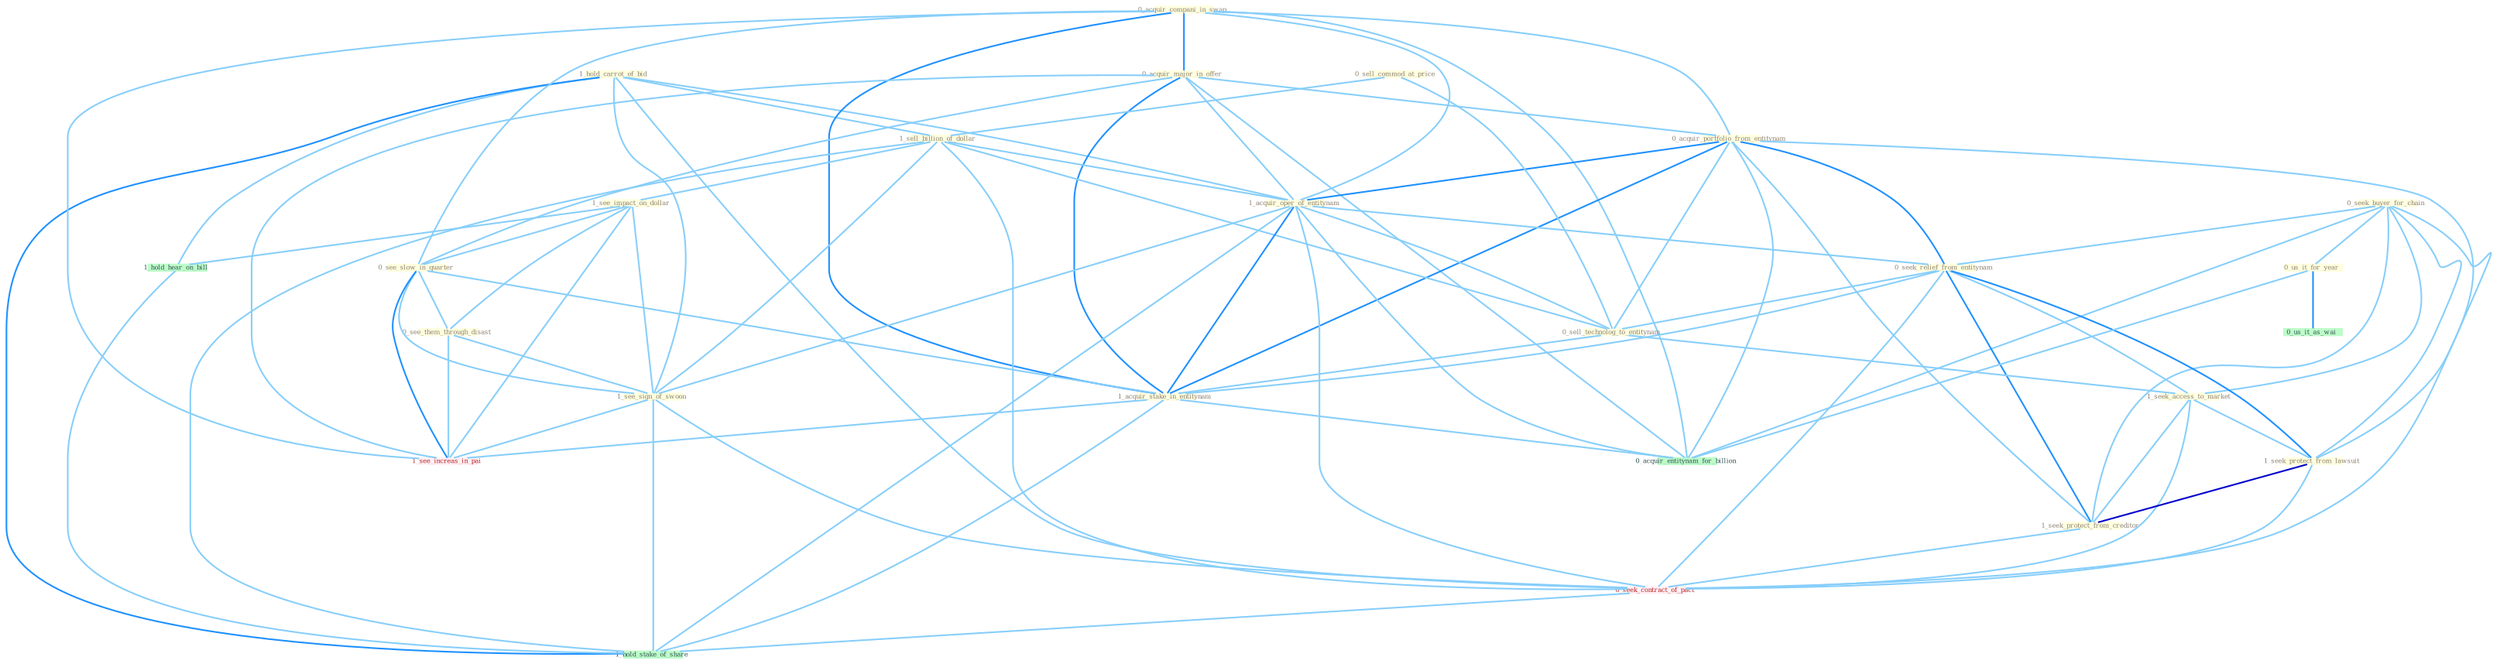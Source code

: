Graph G{ 
    node
    [shape=polygon,style=filled,width=.5,height=.06,color="#BDFCC9",fixedsize=true,fontsize=4,
    fontcolor="#2f4f4f"];
    {node
    [color="#ffffe0", fontcolor="#8b7d6b"] "1_hold_carrot_of_bid " "0_acquir_compani_in_swap " "0_acquir_major_in_offer " "0_acquir_portfolio_from_entitynam " "0_sell_commod_at_price " "0_seek_buyer_for_chain " "1_sell_billion_of_dollar " "1_acquir_oper_of_entitynam " "0_seek_relief_from_entitynam " "0_sell_technolog_to_entitynam " "1_see_impact_on_dollar " "0_see_slow_in_quarter " "1_acquir_stake_in_entitynam " "0_us_it_for_year " "1_seek_access_to_market " "1_seek_protect_from_lawsuit " "0_see_them_through_disast " "1_see_sign_of_swoon " "1_seek_protect_from_creditor "}
{node [color="#fff0f5", fontcolor="#b22222"] "0_seek_contract_of_pact " "1_see_increas_in_pai "}
edge [color="#B0E2FF"];

	"1_hold_carrot_of_bid " -- "1_sell_billion_of_dollar " [w="1", color="#87cefa" ];
	"1_hold_carrot_of_bid " -- "1_acquir_oper_of_entitynam " [w="1", color="#87cefa" ];
	"1_hold_carrot_of_bid " -- "1_see_sign_of_swoon " [w="1", color="#87cefa" ];
	"1_hold_carrot_of_bid " -- "0_seek_contract_of_pact " [w="1", color="#87cefa" ];
	"1_hold_carrot_of_bid " -- "1_hold_hear_on_bill " [w="1", color="#87cefa" ];
	"1_hold_carrot_of_bid " -- "1_hold_stake_of_share " [w="2", color="#1e90ff" , len=0.8];
	"0_acquir_compani_in_swap " -- "0_acquir_major_in_offer " [w="2", color="#1e90ff" , len=0.8];
	"0_acquir_compani_in_swap " -- "0_acquir_portfolio_from_entitynam " [w="1", color="#87cefa" ];
	"0_acquir_compani_in_swap " -- "1_acquir_oper_of_entitynam " [w="1", color="#87cefa" ];
	"0_acquir_compani_in_swap " -- "0_see_slow_in_quarter " [w="1", color="#87cefa" ];
	"0_acquir_compani_in_swap " -- "1_acquir_stake_in_entitynam " [w="2", color="#1e90ff" , len=0.8];
	"0_acquir_compani_in_swap " -- "0_acquir_entitynam_for_billion " [w="1", color="#87cefa" ];
	"0_acquir_compani_in_swap " -- "1_see_increas_in_pai " [w="1", color="#87cefa" ];
	"0_acquir_major_in_offer " -- "0_acquir_portfolio_from_entitynam " [w="1", color="#87cefa" ];
	"0_acquir_major_in_offer " -- "1_acquir_oper_of_entitynam " [w="1", color="#87cefa" ];
	"0_acquir_major_in_offer " -- "0_see_slow_in_quarter " [w="1", color="#87cefa" ];
	"0_acquir_major_in_offer " -- "1_acquir_stake_in_entitynam " [w="2", color="#1e90ff" , len=0.8];
	"0_acquir_major_in_offer " -- "0_acquir_entitynam_for_billion " [w="1", color="#87cefa" ];
	"0_acquir_major_in_offer " -- "1_see_increas_in_pai " [w="1", color="#87cefa" ];
	"0_acquir_portfolio_from_entitynam " -- "1_acquir_oper_of_entitynam " [w="2", color="#1e90ff" , len=0.8];
	"0_acquir_portfolio_from_entitynam " -- "0_seek_relief_from_entitynam " [w="2", color="#1e90ff" , len=0.8];
	"0_acquir_portfolio_from_entitynam " -- "0_sell_technolog_to_entitynam " [w="1", color="#87cefa" ];
	"0_acquir_portfolio_from_entitynam " -- "1_acquir_stake_in_entitynam " [w="2", color="#1e90ff" , len=0.8];
	"0_acquir_portfolio_from_entitynam " -- "1_seek_protect_from_lawsuit " [w="1", color="#87cefa" ];
	"0_acquir_portfolio_from_entitynam " -- "1_seek_protect_from_creditor " [w="1", color="#87cefa" ];
	"0_acquir_portfolio_from_entitynam " -- "0_acquir_entitynam_for_billion " [w="1", color="#87cefa" ];
	"0_sell_commod_at_price " -- "1_sell_billion_of_dollar " [w="1", color="#87cefa" ];
	"0_sell_commod_at_price " -- "0_sell_technolog_to_entitynam " [w="1", color="#87cefa" ];
	"0_seek_buyer_for_chain " -- "0_seek_relief_from_entitynam " [w="1", color="#87cefa" ];
	"0_seek_buyer_for_chain " -- "0_us_it_for_year " [w="1", color="#87cefa" ];
	"0_seek_buyer_for_chain " -- "1_seek_access_to_market " [w="1", color="#87cefa" ];
	"0_seek_buyer_for_chain " -- "1_seek_protect_from_lawsuit " [w="1", color="#87cefa" ];
	"0_seek_buyer_for_chain " -- "1_seek_protect_from_creditor " [w="1", color="#87cefa" ];
	"0_seek_buyer_for_chain " -- "0_seek_contract_of_pact " [w="1", color="#87cefa" ];
	"0_seek_buyer_for_chain " -- "0_acquir_entitynam_for_billion " [w="1", color="#87cefa" ];
	"1_sell_billion_of_dollar " -- "1_acquir_oper_of_entitynam " [w="1", color="#87cefa" ];
	"1_sell_billion_of_dollar " -- "0_sell_technolog_to_entitynam " [w="1", color="#87cefa" ];
	"1_sell_billion_of_dollar " -- "1_see_impact_on_dollar " [w="1", color="#87cefa" ];
	"1_sell_billion_of_dollar " -- "1_see_sign_of_swoon " [w="1", color="#87cefa" ];
	"1_sell_billion_of_dollar " -- "0_seek_contract_of_pact " [w="1", color="#87cefa" ];
	"1_sell_billion_of_dollar " -- "1_hold_stake_of_share " [w="1", color="#87cefa" ];
	"1_acquir_oper_of_entitynam " -- "0_seek_relief_from_entitynam " [w="1", color="#87cefa" ];
	"1_acquir_oper_of_entitynam " -- "0_sell_technolog_to_entitynam " [w="1", color="#87cefa" ];
	"1_acquir_oper_of_entitynam " -- "1_acquir_stake_in_entitynam " [w="2", color="#1e90ff" , len=0.8];
	"1_acquir_oper_of_entitynam " -- "1_see_sign_of_swoon " [w="1", color="#87cefa" ];
	"1_acquir_oper_of_entitynam " -- "0_seek_contract_of_pact " [w="1", color="#87cefa" ];
	"1_acquir_oper_of_entitynam " -- "0_acquir_entitynam_for_billion " [w="1", color="#87cefa" ];
	"1_acquir_oper_of_entitynam " -- "1_hold_stake_of_share " [w="1", color="#87cefa" ];
	"0_seek_relief_from_entitynam " -- "0_sell_technolog_to_entitynam " [w="1", color="#87cefa" ];
	"0_seek_relief_from_entitynam " -- "1_acquir_stake_in_entitynam " [w="1", color="#87cefa" ];
	"0_seek_relief_from_entitynam " -- "1_seek_access_to_market " [w="1", color="#87cefa" ];
	"0_seek_relief_from_entitynam " -- "1_seek_protect_from_lawsuit " [w="2", color="#1e90ff" , len=0.8];
	"0_seek_relief_from_entitynam " -- "1_seek_protect_from_creditor " [w="2", color="#1e90ff" , len=0.8];
	"0_seek_relief_from_entitynam " -- "0_seek_contract_of_pact " [w="1", color="#87cefa" ];
	"0_sell_technolog_to_entitynam " -- "1_acquir_stake_in_entitynam " [w="1", color="#87cefa" ];
	"0_sell_technolog_to_entitynam " -- "1_seek_access_to_market " [w="1", color="#87cefa" ];
	"1_see_impact_on_dollar " -- "0_see_slow_in_quarter " [w="1", color="#87cefa" ];
	"1_see_impact_on_dollar " -- "0_see_them_through_disast " [w="1", color="#87cefa" ];
	"1_see_impact_on_dollar " -- "1_see_sign_of_swoon " [w="1", color="#87cefa" ];
	"1_see_impact_on_dollar " -- "1_see_increas_in_pai " [w="1", color="#87cefa" ];
	"1_see_impact_on_dollar " -- "1_hold_hear_on_bill " [w="1", color="#87cefa" ];
	"0_see_slow_in_quarter " -- "1_acquir_stake_in_entitynam " [w="1", color="#87cefa" ];
	"0_see_slow_in_quarter " -- "0_see_them_through_disast " [w="1", color="#87cefa" ];
	"0_see_slow_in_quarter " -- "1_see_sign_of_swoon " [w="1", color="#87cefa" ];
	"0_see_slow_in_quarter " -- "1_see_increas_in_pai " [w="2", color="#1e90ff" , len=0.8];
	"1_acquir_stake_in_entitynam " -- "0_acquir_entitynam_for_billion " [w="1", color="#87cefa" ];
	"1_acquir_stake_in_entitynam " -- "1_see_increas_in_pai " [w="1", color="#87cefa" ];
	"1_acquir_stake_in_entitynam " -- "1_hold_stake_of_share " [w="1", color="#87cefa" ];
	"0_us_it_for_year " -- "0_us_it_as_wai " [w="2", color="#1e90ff" , len=0.8];
	"0_us_it_for_year " -- "0_acquir_entitynam_for_billion " [w="1", color="#87cefa" ];
	"1_seek_access_to_market " -- "1_seek_protect_from_lawsuit " [w="1", color="#87cefa" ];
	"1_seek_access_to_market " -- "1_seek_protect_from_creditor " [w="1", color="#87cefa" ];
	"1_seek_access_to_market " -- "0_seek_contract_of_pact " [w="1", color="#87cefa" ];
	"1_seek_protect_from_lawsuit " -- "1_seek_protect_from_creditor " [w="3", color="#0000cd" , len=0.6];
	"1_seek_protect_from_lawsuit " -- "0_seek_contract_of_pact " [w="1", color="#87cefa" ];
	"0_see_them_through_disast " -- "1_see_sign_of_swoon " [w="1", color="#87cefa" ];
	"0_see_them_through_disast " -- "1_see_increas_in_pai " [w="1", color="#87cefa" ];
	"1_see_sign_of_swoon " -- "0_seek_contract_of_pact " [w="1", color="#87cefa" ];
	"1_see_sign_of_swoon " -- "1_see_increas_in_pai " [w="1", color="#87cefa" ];
	"1_see_sign_of_swoon " -- "1_hold_stake_of_share " [w="1", color="#87cefa" ];
	"1_seek_protect_from_creditor " -- "0_seek_contract_of_pact " [w="1", color="#87cefa" ];
	"0_seek_contract_of_pact " -- "1_hold_stake_of_share " [w="1", color="#87cefa" ];
	"1_hold_hear_on_bill " -- "1_hold_stake_of_share " [w="1", color="#87cefa" ];
}